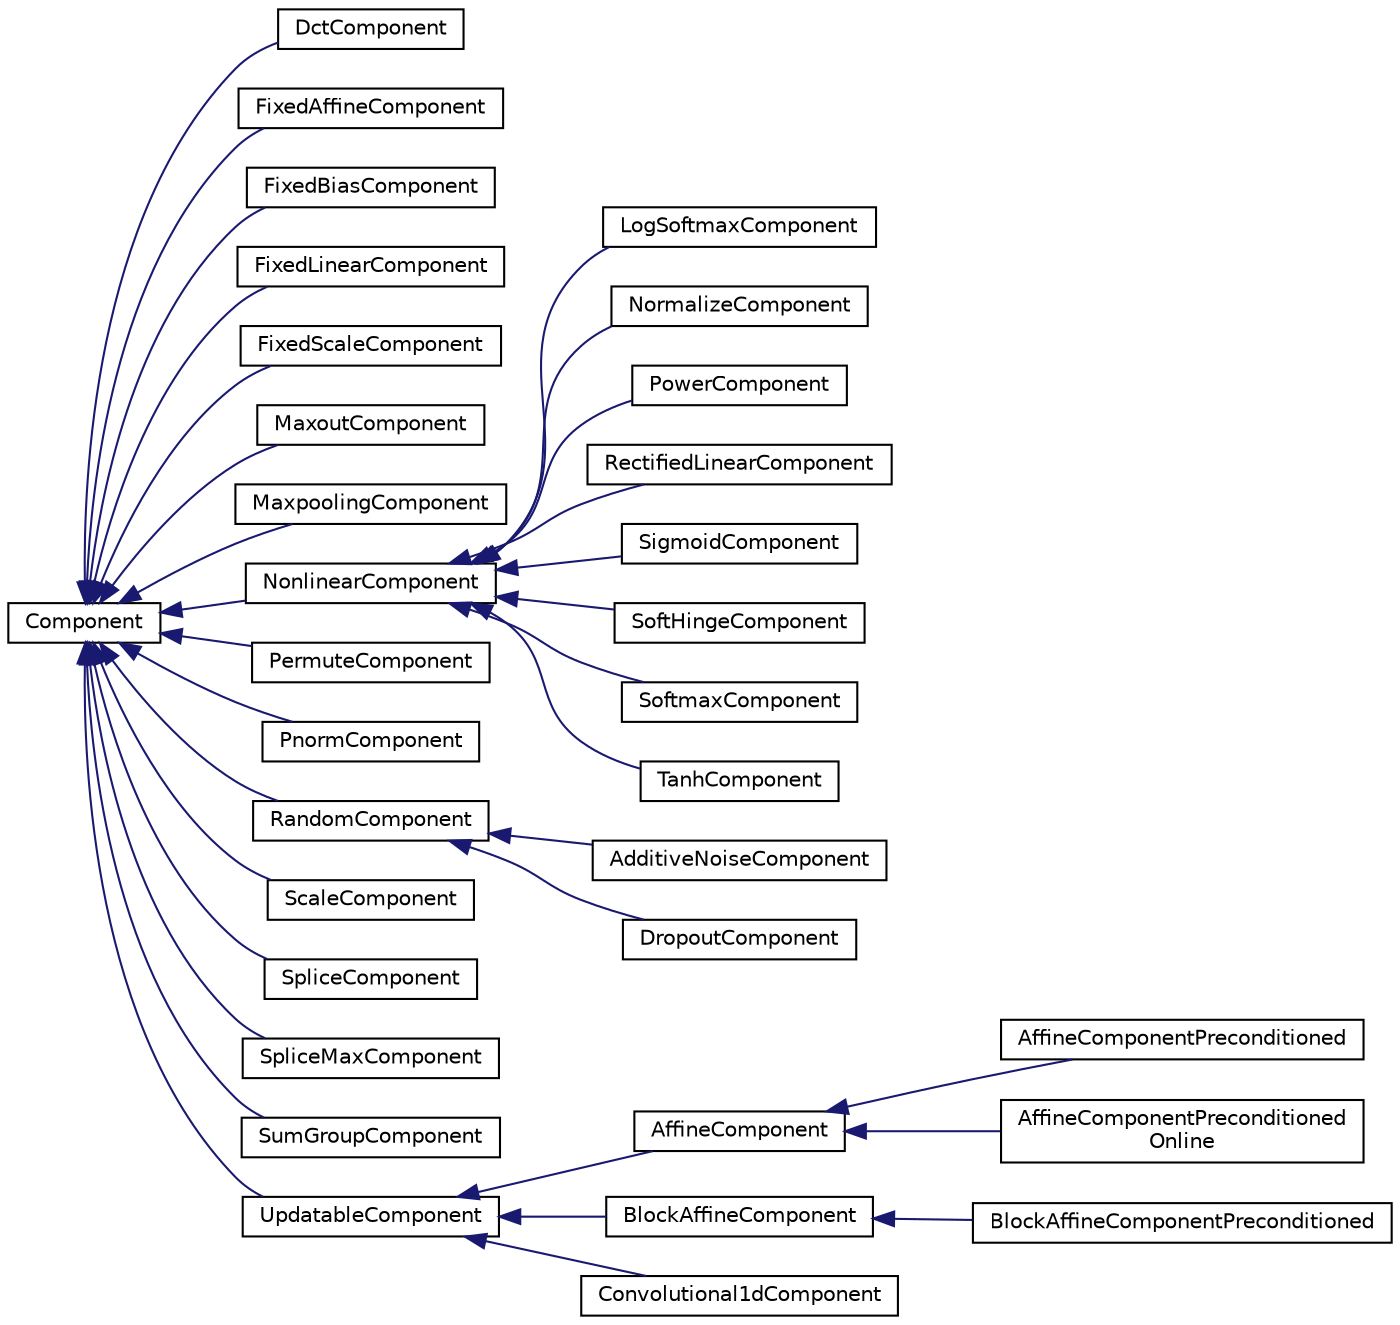 digraph "Graphical Class Hierarchy"
{
  edge [fontname="Helvetica",fontsize="10",labelfontname="Helvetica",labelfontsize="10"];
  node [fontname="Helvetica",fontsize="10",shape=record];
  rankdir="LR";
  Node0 [label="Component",height=0.2,width=0.4,color="black", fillcolor="white", style="filled",URL="$classkaldi_1_1nnet2_1_1Component.html",tooltip="Abstract class, basic element of the network, it is a box with defined inputs, outputs, and tranformation functions interface. "];
  Node0 -> Node1 [dir="back",color="midnightblue",fontsize="10",style="solid",fontname="Helvetica"];
  Node1 [label="DctComponent",height=0.2,width=0.4,color="black", fillcolor="white", style="filled",URL="$classkaldi_1_1nnet2_1_1DctComponent.html",tooltip="Discrete cosine transform. "];
  Node0 -> Node2 [dir="back",color="midnightblue",fontsize="10",style="solid",fontname="Helvetica"];
  Node2 [label="FixedAffineComponent",height=0.2,width=0.4,color="black", fillcolor="white", style="filled",URL="$classkaldi_1_1nnet2_1_1FixedAffineComponent.html",tooltip="FixedAffineComponent is an affine transform that is supplied at network initialization time and is no..."];
  Node0 -> Node3 [dir="back",color="midnightblue",fontsize="10",style="solid",fontname="Helvetica"];
  Node3 [label="FixedBiasComponent",height=0.2,width=0.4,color="black", fillcolor="white", style="filled",URL="$classkaldi_1_1nnet2_1_1FixedBiasComponent.html",tooltip="FixedBiasComponent applies a fixed per-element bias; it&#39;s similar to the AddShift component in the nn..."];
  Node0 -> Node4 [dir="back",color="midnightblue",fontsize="10",style="solid",fontname="Helvetica"];
  Node4 [label="FixedLinearComponent",height=0.2,width=0.4,color="black", fillcolor="white", style="filled",URL="$classkaldi_1_1nnet2_1_1FixedLinearComponent.html",tooltip="FixedLinearComponent is a linear transform that is supplied at network initialization time and is not..."];
  Node0 -> Node5 [dir="back",color="midnightblue",fontsize="10",style="solid",fontname="Helvetica"];
  Node5 [label="FixedScaleComponent",height=0.2,width=0.4,color="black", fillcolor="white", style="filled",URL="$classkaldi_1_1nnet2_1_1FixedScaleComponent.html",tooltip="FixedScaleComponent applies a fixed per-element scale; it&#39;s similar to the Rescale component in the n..."];
  Node0 -> Node6 [dir="back",color="midnightblue",fontsize="10",style="solid",fontname="Helvetica"];
  Node6 [label="MaxoutComponent",height=0.2,width=0.4,color="black", fillcolor="white", style="filled",URL="$classkaldi_1_1nnet2_1_1MaxoutComponent.html"];
  Node0 -> Node7 [dir="back",color="midnightblue",fontsize="10",style="solid",fontname="Helvetica"];
  Node7 [label="MaxpoolingComponent",height=0.2,width=0.4,color="black", fillcolor="white", style="filled",URL="$classkaldi_1_1nnet2_1_1MaxpoolingComponent.html",tooltip="MaxPoolingComponent : Maxpooling component was firstly used in ConvNet for selecting an representativ..."];
  Node0 -> Node8 [dir="back",color="midnightblue",fontsize="10",style="solid",fontname="Helvetica"];
  Node8 [label="NonlinearComponent",height=0.2,width=0.4,color="black", fillcolor="white", style="filled",URL="$classkaldi_1_1nnet2_1_1NonlinearComponent.html",tooltip="This kind of Component is a base-class for things like sigmoid and softmax. "];
  Node8 -> Node9 [dir="back",color="midnightblue",fontsize="10",style="solid",fontname="Helvetica"];
  Node9 [label="LogSoftmaxComponent",height=0.2,width=0.4,color="black", fillcolor="white", style="filled",URL="$classkaldi_1_1nnet2_1_1LogSoftmaxComponent.html"];
  Node8 -> Node10 [dir="back",color="midnightblue",fontsize="10",style="solid",fontname="Helvetica"];
  Node10 [label="NormalizeComponent",height=0.2,width=0.4,color="black", fillcolor="white", style="filled",URL="$classkaldi_1_1nnet2_1_1NormalizeComponent.html"];
  Node8 -> Node11 [dir="back",color="midnightblue",fontsize="10",style="solid",fontname="Helvetica"];
  Node11 [label="PowerComponent",height=0.2,width=0.4,color="black", fillcolor="white", style="filled",URL="$classkaldi_1_1nnet2_1_1PowerComponent.html",tooltip="Take the absoute values of an input vector to a power. "];
  Node8 -> Node12 [dir="back",color="midnightblue",fontsize="10",style="solid",fontname="Helvetica"];
  Node12 [label="RectifiedLinearComponent",height=0.2,width=0.4,color="black", fillcolor="white", style="filled",URL="$classkaldi_1_1nnet2_1_1RectifiedLinearComponent.html"];
  Node8 -> Node13 [dir="back",color="midnightblue",fontsize="10",style="solid",fontname="Helvetica"];
  Node13 [label="SigmoidComponent",height=0.2,width=0.4,color="black", fillcolor="white", style="filled",URL="$classkaldi_1_1nnet2_1_1SigmoidComponent.html"];
  Node8 -> Node14 [dir="back",color="midnightblue",fontsize="10",style="solid",fontname="Helvetica"];
  Node14 [label="SoftHingeComponent",height=0.2,width=0.4,color="black", fillcolor="white", style="filled",URL="$classkaldi_1_1nnet2_1_1SoftHingeComponent.html"];
  Node8 -> Node15 [dir="back",color="midnightblue",fontsize="10",style="solid",fontname="Helvetica"];
  Node15 [label="SoftmaxComponent",height=0.2,width=0.4,color="black", fillcolor="white", style="filled",URL="$classkaldi_1_1nnet2_1_1SoftmaxComponent.html"];
  Node8 -> Node16 [dir="back",color="midnightblue",fontsize="10",style="solid",fontname="Helvetica"];
  Node16 [label="TanhComponent",height=0.2,width=0.4,color="black", fillcolor="white", style="filled",URL="$classkaldi_1_1nnet2_1_1TanhComponent.html"];
  Node0 -> Node17 [dir="back",color="midnightblue",fontsize="10",style="solid",fontname="Helvetica"];
  Node17 [label="PermuteComponent",height=0.2,width=0.4,color="black", fillcolor="white", style="filled",URL="$classkaldi_1_1nnet2_1_1PermuteComponent.html",tooltip="PermuteComponent does a permutation of the dimensions (by default, a fixed random permutation..."];
  Node0 -> Node18 [dir="back",color="midnightblue",fontsize="10",style="solid",fontname="Helvetica"];
  Node18 [label="PnormComponent",height=0.2,width=0.4,color="black", fillcolor="white", style="filled",URL="$classkaldi_1_1nnet2_1_1PnormComponent.html"];
  Node0 -> Node19 [dir="back",color="midnightblue",fontsize="10",style="solid",fontname="Helvetica"];
  Node19 [label="RandomComponent",height=0.2,width=0.4,color="black", fillcolor="white", style="filled",URL="$classkaldi_1_1nnet2_1_1RandomComponent.html"];
  Node19 -> Node20 [dir="back",color="midnightblue",fontsize="10",style="solid",fontname="Helvetica"];
  Node20 [label="AdditiveNoiseComponent",height=0.2,width=0.4,color="black", fillcolor="white", style="filled",URL="$classkaldi_1_1nnet2_1_1AdditiveNoiseComponent.html",tooltip="This is a bit similar to dropout but adding (not multiplying) Gaussian noise with a given standard de..."];
  Node19 -> Node21 [dir="back",color="midnightblue",fontsize="10",style="solid",fontname="Helvetica"];
  Node21 [label="DropoutComponent",height=0.2,width=0.4,color="black", fillcolor="white", style="filled",URL="$classkaldi_1_1nnet2_1_1DropoutComponent.html",tooltip="This Component, if present, randomly zeroes half of the inputs and multiplies the other half by two..."];
  Node0 -> Node22 [dir="back",color="midnightblue",fontsize="10",style="solid",fontname="Helvetica"];
  Node22 [label="ScaleComponent",height=0.2,width=0.4,color="black", fillcolor="white", style="filled",URL="$classkaldi_1_1nnet2_1_1ScaleComponent.html"];
  Node0 -> Node23 [dir="back",color="midnightblue",fontsize="10",style="solid",fontname="Helvetica"];
  Node23 [label="SpliceComponent",height=0.2,width=0.4,color="black", fillcolor="white", style="filled",URL="$classkaldi_1_1nnet2_1_1SpliceComponent.html",tooltip="Splices a context window of frames together [over time]. "];
  Node0 -> Node24 [dir="back",color="midnightblue",fontsize="10",style="solid",fontname="Helvetica"];
  Node24 [label="SpliceMaxComponent",height=0.2,width=0.4,color="black", fillcolor="white", style="filled",URL="$classkaldi_1_1nnet2_1_1SpliceMaxComponent.html",tooltip="This is as SpliceComponent but outputs the max of any of the inputs (taking the max across time)..."];
  Node0 -> Node25 [dir="back",color="midnightblue",fontsize="10",style="solid",fontname="Helvetica"];
  Node25 [label="SumGroupComponent",height=0.2,width=0.4,color="black", fillcolor="white", style="filled",URL="$classkaldi_1_1nnet2_1_1SumGroupComponent.html"];
  Node0 -> Node26 [dir="back",color="midnightblue",fontsize="10",style="solid",fontname="Helvetica"];
  Node26 [label="UpdatableComponent",height=0.2,width=0.4,color="black", fillcolor="white", style="filled",URL="$classkaldi_1_1nnet2_1_1UpdatableComponent.html",tooltip="Class UpdatableComponent is a Component which has trainable parameters and contains some global param..."];
  Node26 -> Node27 [dir="back",color="midnightblue",fontsize="10",style="solid",fontname="Helvetica"];
  Node27 [label="AffineComponent",height=0.2,width=0.4,color="black", fillcolor="white", style="filled",URL="$classkaldi_1_1nnet2_1_1AffineComponent.html"];
  Node27 -> Node28 [dir="back",color="midnightblue",fontsize="10",style="solid",fontname="Helvetica"];
  Node28 [label="AffineComponentPreconditioned",height=0.2,width=0.4,color="black", fillcolor="white", style="filled",URL="$classkaldi_1_1nnet2_1_1AffineComponentPreconditioned.html"];
  Node27 -> Node29 [dir="back",color="midnightblue",fontsize="10",style="solid",fontname="Helvetica"];
  Node29 [label="AffineComponentPreconditioned\lOnline",height=0.2,width=0.4,color="black", fillcolor="white", style="filled",URL="$classkaldi_1_1nnet2_1_1AffineComponentPreconditionedOnline.html",tooltip="Keywords: natural gradient descent, NG-SGD, naturalgradient. "];
  Node26 -> Node30 [dir="back",color="midnightblue",fontsize="10",style="solid",fontname="Helvetica"];
  Node30 [label="BlockAffineComponent",height=0.2,width=0.4,color="black", fillcolor="white", style="filled",URL="$classkaldi_1_1nnet2_1_1BlockAffineComponent.html"];
  Node30 -> Node31 [dir="back",color="midnightblue",fontsize="10",style="solid",fontname="Helvetica"];
  Node31 [label="BlockAffineComponentPreconditioned",height=0.2,width=0.4,color="black", fillcolor="white", style="filled",URL="$classkaldi_1_1nnet2_1_1BlockAffineComponentPreconditioned.html"];
  Node26 -> Node32 [dir="back",color="midnightblue",fontsize="10",style="solid",fontname="Helvetica"];
  Node32 [label="Convolutional1dComponent",height=0.2,width=0.4,color="black", fillcolor="white", style="filled",URL="$classkaldi_1_1nnet2_1_1Convolutional1dComponent.html",tooltip="Convolutional1dComponent implements convolution over frequency axis. "];
}
